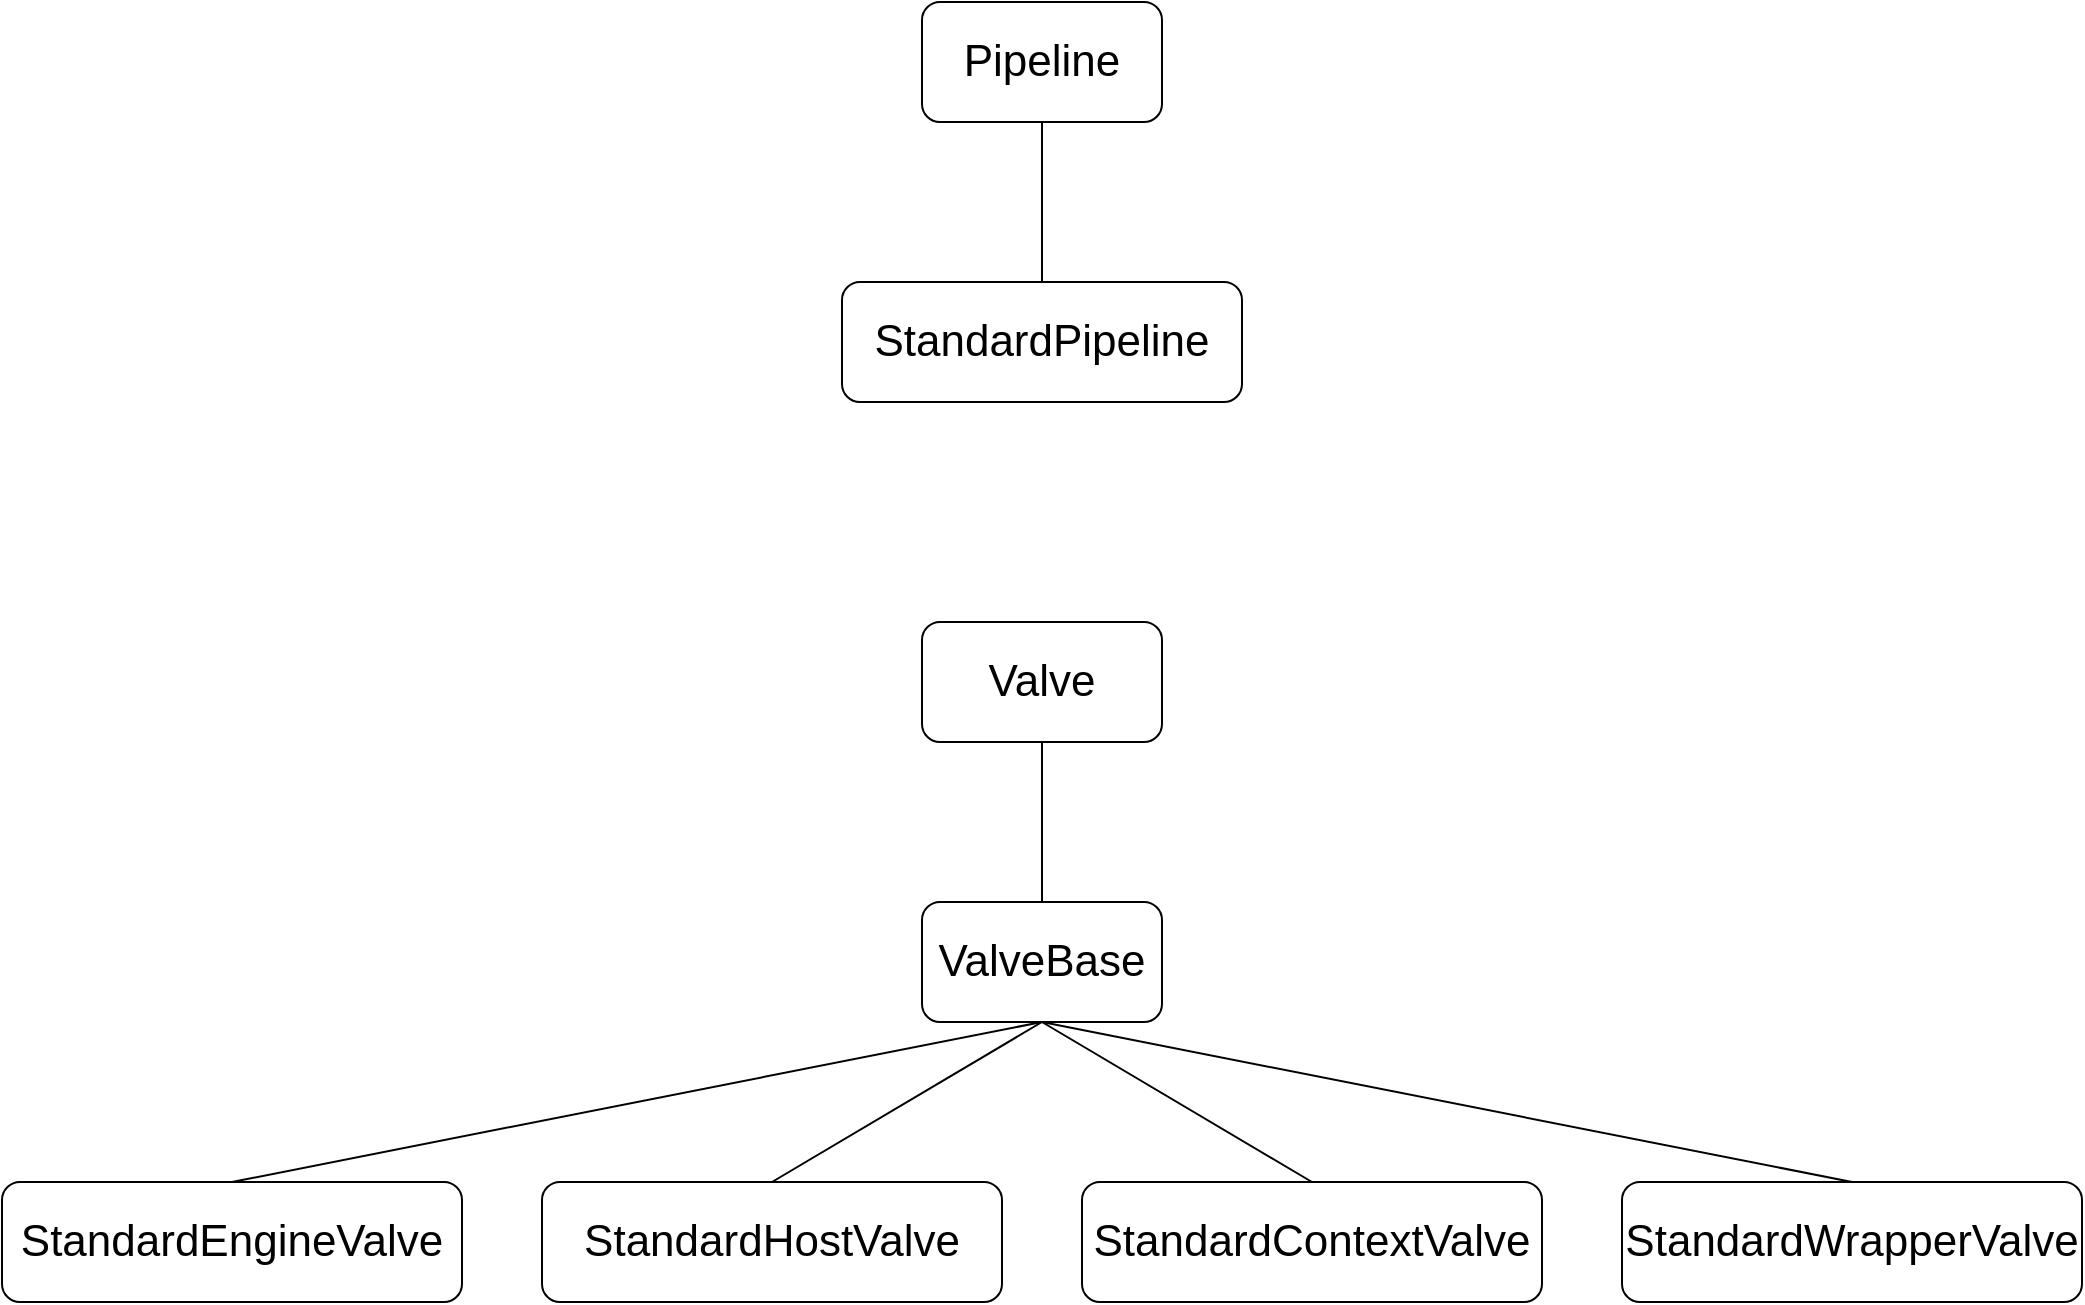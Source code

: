 <mxfile version="11.3.0" type="device" pages="1"><diagram id="YqB12XEwPN1WeO7pjrC0" name="第 1 页"><mxGraphModel dx="1363" dy="811" grid="1" gridSize="10" guides="1" tooltips="1" connect="1" arrows="1" fold="1" page="1" pageScale="1" pageWidth="827" pageHeight="1169" math="0" shadow="0"><root><mxCell id="0"/><mxCell id="1" parent="0"/><mxCell id="Ccrenj_nX3udVZWZzwkD-9" style="edgeStyle=orthogonalEdgeStyle;rounded=0;orthogonalLoop=1;jettySize=auto;html=1;exitX=0.5;exitY=1;exitDx=0;exitDy=0;entryX=0.5;entryY=0;entryDx=0;entryDy=0;fontSize=22;endArrow=none;endFill=0;" edge="1" parent="1" source="Ccrenj_nX3udVZWZzwkD-1" target="Ccrenj_nX3udVZWZzwkD-2"><mxGeometry relative="1" as="geometry"/></mxCell><mxCell id="Ccrenj_nX3udVZWZzwkD-1" value="Pipeline" style="rounded=1;whiteSpace=wrap;html=1;fontSize=22;" vertex="1" parent="1"><mxGeometry x="500" y="40" width="120" height="60" as="geometry"/></mxCell><mxCell id="Ccrenj_nX3udVZWZzwkD-2" value="StandardPipeline" style="rounded=1;whiteSpace=wrap;html=1;fontSize=22;" vertex="1" parent="1"><mxGeometry x="460" y="180" width="200" height="60" as="geometry"/></mxCell><mxCell id="Ccrenj_nX3udVZWZzwkD-10" style="edgeStyle=orthogonalEdgeStyle;rounded=0;orthogonalLoop=1;jettySize=auto;html=1;exitX=0.5;exitY=1;exitDx=0;exitDy=0;endArrow=none;endFill=0;fontSize=22;" edge="1" parent="1" source="Ccrenj_nX3udVZWZzwkD-3" target="Ccrenj_nX3udVZWZzwkD-4"><mxGeometry relative="1" as="geometry"/></mxCell><mxCell id="Ccrenj_nX3udVZWZzwkD-3" value="Valve" style="rounded=1;whiteSpace=wrap;html=1;fontSize=22;" vertex="1" parent="1"><mxGeometry x="500" y="350" width="120" height="60" as="geometry"/></mxCell><mxCell id="Ccrenj_nX3udVZWZzwkD-11" style="rounded=0;orthogonalLoop=1;jettySize=auto;html=1;exitX=0.5;exitY=1;exitDx=0;exitDy=0;endArrow=none;endFill=0;fontSize=22;entryX=0.5;entryY=0;entryDx=0;entryDy=0;" edge="1" parent="1" source="Ccrenj_nX3udVZWZzwkD-4" target="Ccrenj_nX3udVZWZzwkD-7"><mxGeometry relative="1" as="geometry"/></mxCell><mxCell id="Ccrenj_nX3udVZWZzwkD-12" style="edgeStyle=none;rounded=0;orthogonalLoop=1;jettySize=auto;html=1;exitX=0.5;exitY=1;exitDx=0;exitDy=0;entryX=0.5;entryY=0;entryDx=0;entryDy=0;endArrow=none;endFill=0;fontSize=22;" edge="1" parent="1" source="Ccrenj_nX3udVZWZzwkD-4" target="Ccrenj_nX3udVZWZzwkD-5"><mxGeometry relative="1" as="geometry"/></mxCell><mxCell id="Ccrenj_nX3udVZWZzwkD-13" style="edgeStyle=none;rounded=0;orthogonalLoop=1;jettySize=auto;html=1;exitX=0.5;exitY=1;exitDx=0;exitDy=0;entryX=0.5;entryY=0;entryDx=0;entryDy=0;endArrow=none;endFill=0;fontSize=22;" edge="1" parent="1" source="Ccrenj_nX3udVZWZzwkD-4" target="Ccrenj_nX3udVZWZzwkD-6"><mxGeometry relative="1" as="geometry"/></mxCell><mxCell id="Ccrenj_nX3udVZWZzwkD-14" style="edgeStyle=none;rounded=0;orthogonalLoop=1;jettySize=auto;html=1;exitX=0.5;exitY=1;exitDx=0;exitDy=0;entryX=0.5;entryY=0;entryDx=0;entryDy=0;endArrow=none;endFill=0;fontSize=22;" edge="1" parent="1" source="Ccrenj_nX3udVZWZzwkD-4" target="Ccrenj_nX3udVZWZzwkD-8"><mxGeometry relative="1" as="geometry"/></mxCell><mxCell id="Ccrenj_nX3udVZWZzwkD-4" value="ValveBase" style="rounded=1;whiteSpace=wrap;html=1;fontSize=22;" vertex="1" parent="1"><mxGeometry x="500" y="490" width="120" height="60" as="geometry"/></mxCell><mxCell id="Ccrenj_nX3udVZWZzwkD-5" value="StandardEngineValve" style="rounded=1;whiteSpace=wrap;html=1;fontSize=22;" vertex="1" parent="1"><mxGeometry x="40" y="630" width="230" height="60" as="geometry"/></mxCell><mxCell id="Ccrenj_nX3udVZWZzwkD-6" value="StandardHostValve" style="rounded=1;whiteSpace=wrap;html=1;fontSize=22;" vertex="1" parent="1"><mxGeometry x="310" y="630" width="230" height="60" as="geometry"/></mxCell><mxCell id="Ccrenj_nX3udVZWZzwkD-7" value="StandardContextValve" style="rounded=1;whiteSpace=wrap;html=1;fontSize=22;" vertex="1" parent="1"><mxGeometry x="580" y="630" width="230" height="60" as="geometry"/></mxCell><mxCell id="Ccrenj_nX3udVZWZzwkD-8" value="StandardWrapperValve" style="rounded=1;whiteSpace=wrap;html=1;fontSize=22;" vertex="1" parent="1"><mxGeometry x="850" y="630" width="230" height="60" as="geometry"/></mxCell></root></mxGraphModel></diagram></mxfile>